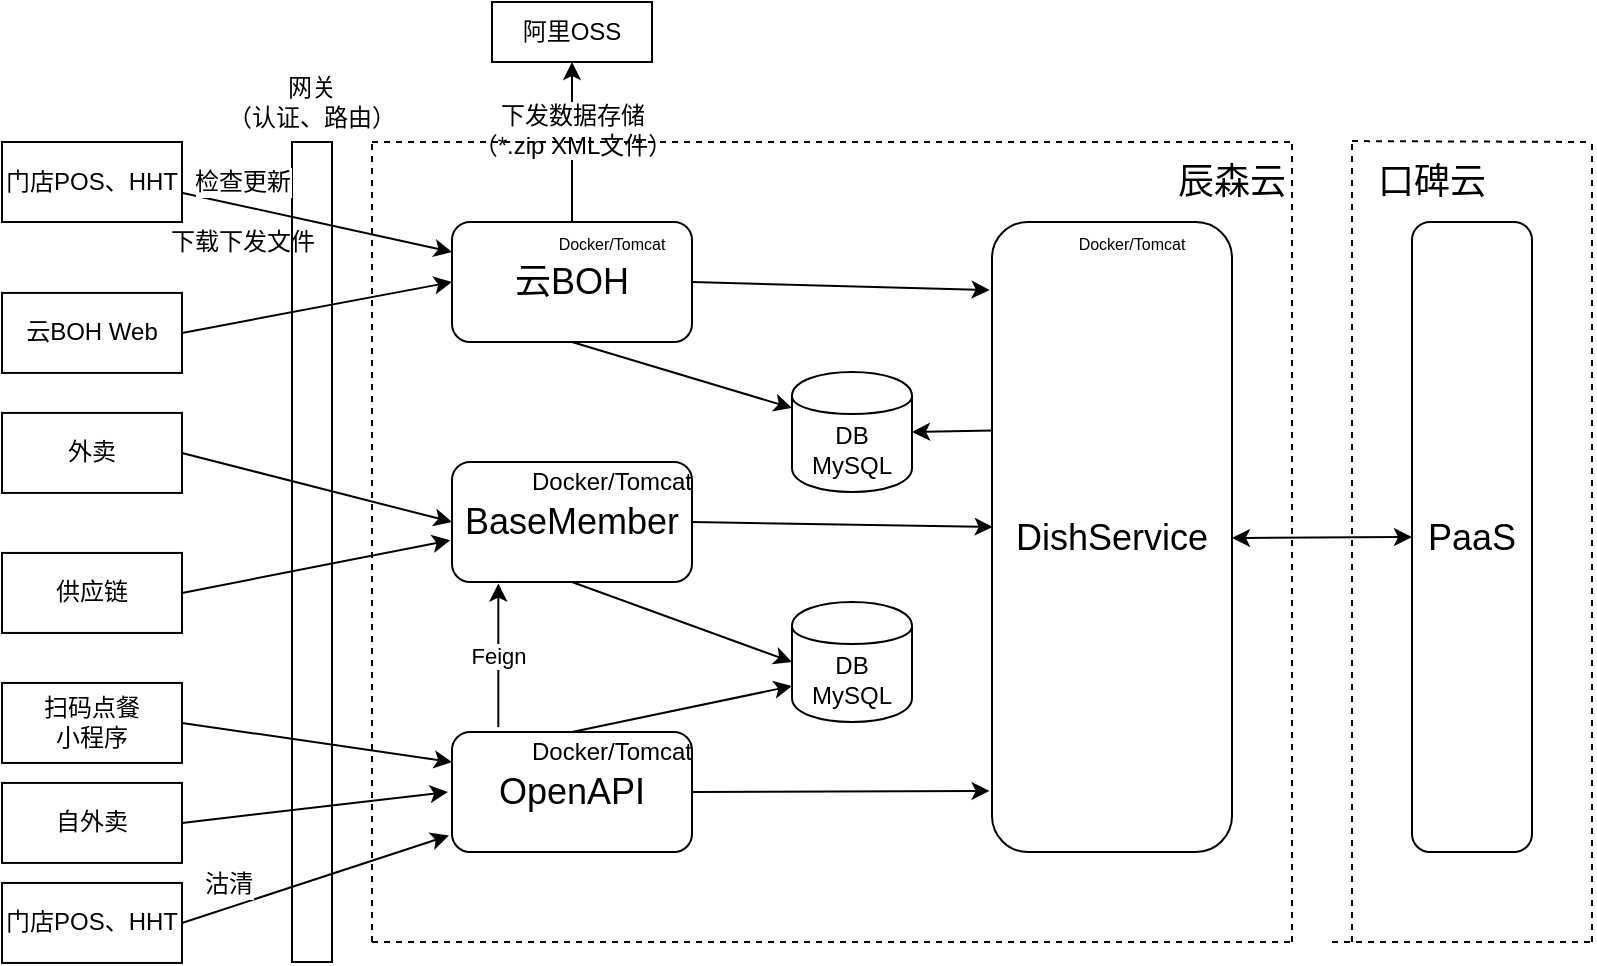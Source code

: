 <mxfile version="12.9.6" type="github">
  <diagram id="JYV548CYXWIpr-VKd4Yt" name="Page-1">
    <mxGraphModel dx="892" dy="498" grid="1" gridSize="10" guides="1" tooltips="1" connect="1" arrows="1" fold="1" page="1" pageScale="1" pageWidth="827" pageHeight="1169" math="0" shadow="0">
      <root>
        <mxCell id="0" />
        <mxCell id="1" parent="0" />
        <mxCell id="UL94JRI4lYugeWnxYpsU-2" value="DB&lt;br&gt;MySQL" style="shape=cylinder;whiteSpace=wrap;html=1;boundedLbl=1;backgroundOutline=1;" parent="1" vertex="1">
          <mxGeometry x="500" y="335" width="60" height="60" as="geometry" />
        </mxCell>
        <mxCell id="UL94JRI4lYugeWnxYpsU-19" value="&lt;font style=&quot;font-size: 18px&quot;&gt;BaseMember&lt;/font&gt;" style="rounded=1;whiteSpace=wrap;html=1;" parent="1" vertex="1">
          <mxGeometry x="330" y="265" width="120" height="60" as="geometry" />
        </mxCell>
        <mxCell id="UL94JRI4lYugeWnxYpsU-20" value="&lt;font style=&quot;font-size: 18px&quot;&gt;OpenAPI&lt;/font&gt;" style="rounded=1;whiteSpace=wrap;html=1;" parent="1" vertex="1">
          <mxGeometry x="330" y="400" width="120" height="60" as="geometry" />
        </mxCell>
        <mxCell id="UL94JRI4lYugeWnxYpsU-21" value="" style="endArrow=classic;html=1;exitX=0.25;exitY=0;exitDx=0;exitDy=0;entryX=0;entryY=0.7;entryDx=0;entryDy=0;" parent="1" source="UL94JRI4lYugeWnxYpsU-25" target="UL94JRI4lYugeWnxYpsU-2" edge="1">
          <mxGeometry width="50" height="50" relative="1" as="geometry">
            <mxPoint x="550" y="375" as="sourcePoint" />
            <mxPoint x="600" y="325" as="targetPoint" />
          </mxGeometry>
        </mxCell>
        <mxCell id="UL94JRI4lYugeWnxYpsU-22" value="" style="endArrow=classic;html=1;exitX=0.5;exitY=1;exitDx=0;exitDy=0;entryX=0;entryY=0.5;entryDx=0;entryDy=0;" parent="1" source="UL94JRI4lYugeWnxYpsU-19" target="UL94JRI4lYugeWnxYpsU-2" edge="1">
          <mxGeometry width="50" height="50" relative="1" as="geometry">
            <mxPoint x="550" y="375" as="sourcePoint" />
            <mxPoint x="600" y="325" as="targetPoint" />
          </mxGeometry>
        </mxCell>
        <mxCell id="UL94JRI4lYugeWnxYpsU-23" value="Feign" style="endArrow=classic;html=1;exitX=0.193;exitY=-0.04;exitDx=0;exitDy=0;exitPerimeter=0;entryX=0.193;entryY=1.013;entryDx=0;entryDy=0;entryPerimeter=0;" parent="1" source="UL94JRI4lYugeWnxYpsU-20" target="UL94JRI4lYugeWnxYpsU-19" edge="1">
          <mxGeometry width="50" height="50" relative="1" as="geometry">
            <mxPoint x="550" y="375" as="sourcePoint" />
            <mxPoint x="600" y="325" as="targetPoint" />
          </mxGeometry>
        </mxCell>
        <mxCell id="UL94JRI4lYugeWnxYpsU-24" value="Docker/Tomcat" style="text;html=1;strokeColor=none;fillColor=none;align=center;verticalAlign=middle;whiteSpace=wrap;rounded=0;" parent="1" vertex="1">
          <mxGeometry x="370" y="265" width="80" height="20" as="geometry" />
        </mxCell>
        <mxCell id="UL94JRI4lYugeWnxYpsU-25" value="Docker/Tomcat" style="text;html=1;strokeColor=none;fillColor=none;align=center;verticalAlign=middle;whiteSpace=wrap;rounded=0;" parent="1" vertex="1">
          <mxGeometry x="370" y="400" width="80" height="20" as="geometry" />
        </mxCell>
        <mxCell id="UL94JRI4lYugeWnxYpsU-26" value="阿里OSS" style="rounded=0;whiteSpace=wrap;html=1;" parent="1" vertex="1">
          <mxGeometry x="350" y="35" width="80" height="30" as="geometry" />
        </mxCell>
        <mxCell id="UL94JRI4lYugeWnxYpsU-27" value="外卖" style="rounded=0;whiteSpace=wrap;html=1;" parent="1" vertex="1">
          <mxGeometry x="105" y="240.47" width="90" height="40" as="geometry" />
        </mxCell>
        <mxCell id="UL94JRI4lYugeWnxYpsU-28" value="供应链" style="rounded=0;whiteSpace=wrap;html=1;" parent="1" vertex="1">
          <mxGeometry x="105" y="310.47" width="90" height="40" as="geometry" />
        </mxCell>
        <mxCell id="UL94JRI4lYugeWnxYpsU-29" value="扫码点餐&lt;br&gt;小程序" style="rounded=0;whiteSpace=wrap;html=1;" parent="1" vertex="1">
          <mxGeometry x="105" y="375.47" width="90" height="40" as="geometry" />
        </mxCell>
        <mxCell id="UL94JRI4lYugeWnxYpsU-30" value="自外卖" style="rounded=0;whiteSpace=wrap;html=1;" parent="1" vertex="1">
          <mxGeometry x="105" y="425.47" width="90" height="40" as="geometry" />
        </mxCell>
        <mxCell id="UL94JRI4lYugeWnxYpsU-31" value="" style="rounded=0;whiteSpace=wrap;html=1;" parent="1" vertex="1">
          <mxGeometry x="250" y="105" width="20" height="410" as="geometry" />
        </mxCell>
        <mxCell id="UL94JRI4lYugeWnxYpsU-32" value="网关&lt;br&gt;（认证、路由）" style="text;html=1;strokeColor=none;fillColor=none;align=center;verticalAlign=middle;whiteSpace=wrap;rounded=0;" parent="1" vertex="1">
          <mxGeometry x="215" y="75" width="90" height="20" as="geometry" />
        </mxCell>
        <mxCell id="UL94JRI4lYugeWnxYpsU-33" value="" style="endArrow=classic;html=1;exitX=1;exitY=0.5;exitDx=0;exitDy=0;entryX=0;entryY=0.5;entryDx=0;entryDy=0;" parent="1" source="UL94JRI4lYugeWnxYpsU-27" target="UL94JRI4lYugeWnxYpsU-19" edge="1">
          <mxGeometry width="50" height="50" relative="1" as="geometry">
            <mxPoint x="550" y="335" as="sourcePoint" />
            <mxPoint x="600" y="285" as="targetPoint" />
          </mxGeometry>
        </mxCell>
        <mxCell id="UL94JRI4lYugeWnxYpsU-34" value="" style="endArrow=classic;html=1;exitX=1;exitY=0.5;exitDx=0;exitDy=0;entryX=-0.007;entryY=0.653;entryDx=0;entryDy=0;entryPerimeter=0;" parent="1" source="UL94JRI4lYugeWnxYpsU-28" target="UL94JRI4lYugeWnxYpsU-19" edge="1">
          <mxGeometry width="50" height="50" relative="1" as="geometry">
            <mxPoint x="550" y="335" as="sourcePoint" />
            <mxPoint x="320" y="235" as="targetPoint" />
          </mxGeometry>
        </mxCell>
        <mxCell id="UL94JRI4lYugeWnxYpsU-35" value="" style="endArrow=classic;html=1;exitX=1;exitY=0.5;exitDx=0;exitDy=0;entryX=0;entryY=0.25;entryDx=0;entryDy=0;" parent="1" source="UL94JRI4lYugeWnxYpsU-29" target="UL94JRI4lYugeWnxYpsU-20" edge="1">
          <mxGeometry width="50" height="50" relative="1" as="geometry">
            <mxPoint x="550" y="335" as="sourcePoint" />
            <mxPoint x="600" y="285" as="targetPoint" />
          </mxGeometry>
        </mxCell>
        <mxCell id="UL94JRI4lYugeWnxYpsU-36" value="" style="endArrow=classic;html=1;exitX=1;exitY=0.5;exitDx=0;exitDy=0;" parent="1" source="UL94JRI4lYugeWnxYpsU-30" edge="1">
          <mxGeometry width="50" height="50" relative="1" as="geometry">
            <mxPoint x="550" y="335" as="sourcePoint" />
            <mxPoint x="328" y="430" as="targetPoint" />
          </mxGeometry>
        </mxCell>
        <mxCell id="UL94JRI4lYugeWnxYpsU-37" value="" style="endArrow=none;dashed=1;html=1;" parent="1" edge="1">
          <mxGeometry width="50" height="50" relative="1" as="geometry">
            <mxPoint x="290" y="505" as="sourcePoint" />
            <mxPoint x="290" y="105" as="targetPoint" />
          </mxGeometry>
        </mxCell>
        <mxCell id="UL94JRI4lYugeWnxYpsU-39" value="" style="endArrow=none;dashed=1;html=1;" parent="1" edge="1">
          <mxGeometry width="50" height="50" relative="1" as="geometry">
            <mxPoint x="750" y="505" as="sourcePoint" />
            <mxPoint x="750" y="105" as="targetPoint" />
          </mxGeometry>
        </mxCell>
        <mxCell id="UL94JRI4lYugeWnxYpsU-40" value="" style="endArrow=none;dashed=1;html=1;" parent="1" edge="1">
          <mxGeometry width="50" height="50" relative="1" as="geometry">
            <mxPoint x="290" y="505" as="sourcePoint" />
            <mxPoint x="750" y="505" as="targetPoint" />
          </mxGeometry>
        </mxCell>
        <mxCell id="UL94JRI4lYugeWnxYpsU-51" value="&lt;font style=&quot;font-size: 18px&quot;&gt;云BOH&lt;/font&gt;" style="rounded=1;whiteSpace=wrap;html=1;" parent="1" vertex="1">
          <mxGeometry x="330" y="145" width="120" height="60" as="geometry" />
        </mxCell>
        <mxCell id="UL94JRI4lYugeWnxYpsU-52" value="&lt;font style=&quot;font-size: 8px&quot;&gt;Docker/Tomcat&lt;/font&gt;" style="text;html=1;strokeColor=none;fillColor=none;align=center;verticalAlign=middle;whiteSpace=wrap;rounded=0;shadow=1;" parent="1" vertex="1">
          <mxGeometry x="370" y="145" width="80" height="20" as="geometry" />
        </mxCell>
        <mxCell id="UL94JRI4lYugeWnxYpsU-53" value="云BOH Web" style="rounded=0;whiteSpace=wrap;html=1;" parent="1" vertex="1">
          <mxGeometry x="105" y="180.47" width="90" height="40" as="geometry" />
        </mxCell>
        <mxCell id="UL94JRI4lYugeWnxYpsU-54" value="" style="endArrow=classic;html=1;entryX=0;entryY=0.5;entryDx=0;entryDy=0;exitX=1;exitY=0.5;exitDx=0;exitDy=0;" parent="1" source="UL94JRI4lYugeWnxYpsU-53" target="UL94JRI4lYugeWnxYpsU-51" edge="1">
          <mxGeometry width="50" height="50" relative="1" as="geometry">
            <mxPoint x="450" y="335" as="sourcePoint" />
            <mxPoint x="500" y="285" as="targetPoint" />
          </mxGeometry>
        </mxCell>
        <mxCell id="UL94JRI4lYugeWnxYpsU-55" value="DB&lt;br&gt;MySQL" style="shape=cylinder;whiteSpace=wrap;html=1;boundedLbl=1;backgroundOutline=1;" parent="1" vertex="1">
          <mxGeometry x="500" y="220" width="60" height="60" as="geometry" />
        </mxCell>
        <mxCell id="UL94JRI4lYugeWnxYpsU-56" value="" style="endArrow=classic;html=1;entryX=0;entryY=0.3;entryDx=0;entryDy=0;exitX=0.5;exitY=1;exitDx=0;exitDy=0;" parent="1" source="UL94JRI4lYugeWnxYpsU-51" target="UL94JRI4lYugeWnxYpsU-55" edge="1">
          <mxGeometry width="50" height="50" relative="1" as="geometry">
            <mxPoint x="450" y="335" as="sourcePoint" />
            <mxPoint x="500" y="285" as="targetPoint" />
          </mxGeometry>
        </mxCell>
        <mxCell id="UL94JRI4lYugeWnxYpsU-57" value="&lt;span style=&quot;font-size: 18px&quot;&gt;DishService&lt;/span&gt;" style="rounded=1;whiteSpace=wrap;html=1;" parent="1" vertex="1">
          <mxGeometry x="600" y="145" width="120" height="315" as="geometry" />
        </mxCell>
        <mxCell id="UL94JRI4lYugeWnxYpsU-58" value="&lt;font style=&quot;font-size: 8px&quot;&gt;Docker/Tomcat&lt;/font&gt;" style="text;html=1;strokeColor=none;fillColor=none;align=center;verticalAlign=middle;whiteSpace=wrap;rounded=0;shadow=1;" parent="1" vertex="1">
          <mxGeometry x="630" y="145" width="80" height="20" as="geometry" />
        </mxCell>
        <mxCell id="UL94JRI4lYugeWnxYpsU-59" value="" style="endArrow=classic;html=1;entryX=-0.01;entryY=0.108;entryDx=0;entryDy=0;entryPerimeter=0;exitX=1;exitY=0.5;exitDx=0;exitDy=0;" parent="1" source="UL94JRI4lYugeWnxYpsU-51" target="UL94JRI4lYugeWnxYpsU-57" edge="1">
          <mxGeometry width="50" height="50" relative="1" as="geometry">
            <mxPoint x="450" y="335" as="sourcePoint" />
            <mxPoint x="500" y="285" as="targetPoint" />
          </mxGeometry>
        </mxCell>
        <mxCell id="UL94JRI4lYugeWnxYpsU-60" value="" style="endArrow=classic;html=1;entryX=0.003;entryY=0.484;entryDx=0;entryDy=0;exitX=1;exitY=0.5;exitDx=0;exitDy=0;entryPerimeter=0;" parent="1" source="UL94JRI4lYugeWnxYpsU-19" target="UL94JRI4lYugeWnxYpsU-57" edge="1">
          <mxGeometry width="50" height="50" relative="1" as="geometry">
            <mxPoint x="450" y="335" as="sourcePoint" />
            <mxPoint x="500" y="285" as="targetPoint" />
          </mxGeometry>
        </mxCell>
        <mxCell id="UL94JRI4lYugeWnxYpsU-61" value="" style="endArrow=classic;html=1;entryX=-0.01;entryY=0.903;entryDx=0;entryDy=0;entryPerimeter=0;exitX=1;exitY=0.5;exitDx=0;exitDy=0;" parent="1" source="UL94JRI4lYugeWnxYpsU-20" target="UL94JRI4lYugeWnxYpsU-57" edge="1">
          <mxGeometry width="50" height="50" relative="1" as="geometry">
            <mxPoint x="450" y="335" as="sourcePoint" />
            <mxPoint x="500" y="285" as="targetPoint" />
          </mxGeometry>
        </mxCell>
        <mxCell id="UL94JRI4lYugeWnxYpsU-62" value="&lt;font style=&quot;font-size: 18px&quot;&gt;辰森云&lt;/font&gt;" style="text;html=1;strokeColor=none;fillColor=none;align=center;verticalAlign=middle;whiteSpace=wrap;rounded=0;" parent="1" vertex="1">
          <mxGeometry x="690" y="114.53" width="60" height="20" as="geometry" />
        </mxCell>
        <mxCell id="UL94JRI4lYugeWnxYpsU-72" value="" style="endArrow=none;dashed=1;html=1;" parent="1" edge="1">
          <mxGeometry width="50" height="50" relative="1" as="geometry">
            <mxPoint x="780" y="505" as="sourcePoint" />
            <mxPoint x="780" y="104.53" as="targetPoint" />
          </mxGeometry>
        </mxCell>
        <mxCell id="UL94JRI4lYugeWnxYpsU-73" value="" style="endArrow=none;dashed=1;html=1;" parent="1" edge="1">
          <mxGeometry width="50" height="50" relative="1" as="geometry">
            <mxPoint x="780" y="104.53" as="sourcePoint" />
            <mxPoint x="900" y="105" as="targetPoint" />
          </mxGeometry>
        </mxCell>
        <mxCell id="UL94JRI4lYugeWnxYpsU-74" value="" style="endArrow=none;dashed=1;html=1;" parent="1" edge="1">
          <mxGeometry width="50" height="50" relative="1" as="geometry">
            <mxPoint x="900" y="505" as="sourcePoint" />
            <mxPoint x="900" y="105" as="targetPoint" />
          </mxGeometry>
        </mxCell>
        <mxCell id="UL94JRI4lYugeWnxYpsU-75" value="" style="endArrow=none;dashed=1;html=1;" parent="1" edge="1">
          <mxGeometry width="50" height="50" relative="1" as="geometry">
            <mxPoint x="770" y="505" as="sourcePoint" />
            <mxPoint x="900" y="505" as="targetPoint" />
          </mxGeometry>
        </mxCell>
        <mxCell id="UL94JRI4lYugeWnxYpsU-76" value="&lt;font style=&quot;font-size: 18px&quot;&gt;口碑云&lt;/font&gt;" style="text;html=1;strokeColor=none;fillColor=none;align=center;verticalAlign=middle;whiteSpace=wrap;rounded=0;" parent="1" vertex="1">
          <mxGeometry x="790" y="114.53" width="60" height="20" as="geometry" />
        </mxCell>
        <mxCell id="UL94JRI4lYugeWnxYpsU-77" value="&lt;span style=&quot;font-size: 18px&quot;&gt;PaaS&lt;/span&gt;" style="rounded=1;whiteSpace=wrap;html=1;" parent="1" vertex="1">
          <mxGeometry x="810" y="145" width="60" height="315" as="geometry" />
        </mxCell>
        <mxCell id="UL94JRI4lYugeWnxYpsU-81" value="" style="endArrow=classic;html=1;entryX=0.5;entryY=1;entryDx=0;entryDy=0;" parent="1" target="UL94JRI4lYugeWnxYpsU-26" edge="1">
          <mxGeometry width="50" height="50" relative="1" as="geometry">
            <mxPoint x="390" y="145" as="sourcePoint" />
            <mxPoint x="435" y="95" as="targetPoint" />
          </mxGeometry>
        </mxCell>
        <mxCell id="UL94JRI4lYugeWnxYpsU-82" value="下发数据存储&lt;br&gt;（*.zip XML文件）" style="text;html=1;align=center;verticalAlign=middle;resizable=0;points=[];labelBackgroundColor=#ffffff;" parent="UL94JRI4lYugeWnxYpsU-81" vertex="1" connectable="0">
          <mxGeometry x="0.086" y="-2" relative="1" as="geometry">
            <mxPoint x="-2" y="-2.4" as="offset" />
          </mxGeometry>
        </mxCell>
        <mxCell id="UL94JRI4lYugeWnxYpsU-38" value="" style="endArrow=none;dashed=1;html=1;" parent="1" edge="1">
          <mxGeometry width="50" height="50" relative="1" as="geometry">
            <mxPoint x="290" y="105" as="sourcePoint" />
            <mxPoint x="750" y="105" as="targetPoint" />
          </mxGeometry>
        </mxCell>
        <mxCell id="UL94JRI4lYugeWnxYpsU-84" value="门店POS、HHT" style="rounded=0;whiteSpace=wrap;html=1;" parent="1" vertex="1">
          <mxGeometry x="105" y="105" width="90" height="40" as="geometry" />
        </mxCell>
        <mxCell id="UL94JRI4lYugeWnxYpsU-87" value="门店POS、HHT" style="rounded=0;whiteSpace=wrap;html=1;" parent="1" vertex="1">
          <mxGeometry x="105" y="475.47" width="90" height="40" as="geometry" />
        </mxCell>
        <mxCell id="UL94JRI4lYugeWnxYpsU-88" value="" style="endArrow=classic;html=1;exitX=1;exitY=0.5;exitDx=0;exitDy=0;entryX=-0.013;entryY=0.863;entryDx=0;entryDy=0;entryPerimeter=0;" parent="1" source="UL94JRI4lYugeWnxYpsU-87" target="UL94JRI4lYugeWnxYpsU-20" edge="1">
          <mxGeometry width="50" height="50" relative="1" as="geometry">
            <mxPoint x="520" y="365" as="sourcePoint" />
            <mxPoint x="570" y="315" as="targetPoint" />
          </mxGeometry>
        </mxCell>
        <mxCell id="UL94JRI4lYugeWnxYpsU-89" value="沽清" style="text;html=1;align=center;verticalAlign=middle;resizable=0;points=[];labelBackgroundColor=#ffffff;" parent="UL94JRI4lYugeWnxYpsU-88" vertex="1" connectable="0">
          <mxGeometry x="-0.584" y="-3" relative="1" as="geometry">
            <mxPoint x="-5.83" y="-13.77" as="offset" />
          </mxGeometry>
        </mxCell>
        <mxCell id="UL94JRI4lYugeWnxYpsU-90" value="" style="endArrow=classic;html=1;entryX=1;entryY=0.5;entryDx=0;entryDy=0;exitX=0.003;exitY=0.331;exitDx=0;exitDy=0;exitPerimeter=0;" parent="1" source="UL94JRI4lYugeWnxYpsU-57" target="UL94JRI4lYugeWnxYpsU-55" edge="1">
          <mxGeometry width="50" height="50" relative="1" as="geometry">
            <mxPoint x="520" y="325" as="sourcePoint" />
            <mxPoint x="570" y="275" as="targetPoint" />
          </mxGeometry>
        </mxCell>
        <mxCell id="UL94JRI4lYugeWnxYpsU-91" value="" style="endArrow=classic;html=1;exitX=1.004;exitY=0.637;exitDx=0;exitDy=0;entryX=0;entryY=0.25;entryDx=0;entryDy=0;exitPerimeter=0;" parent="1" source="UL94JRI4lYugeWnxYpsU-84" target="UL94JRI4lYugeWnxYpsU-51" edge="1">
          <mxGeometry width="50" height="50" relative="1" as="geometry">
            <mxPoint x="520" y="295" as="sourcePoint" />
            <mxPoint x="570" y="245" as="targetPoint" />
          </mxGeometry>
        </mxCell>
        <mxCell id="UL94JRI4lYugeWnxYpsU-92" value="检查更新" style="text;html=1;align=center;verticalAlign=middle;resizable=0;points=[];labelBackgroundColor=#ffffff;" parent="UL94JRI4lYugeWnxYpsU-91" vertex="1" connectable="0">
          <mxGeometry x="0.418" y="2" relative="1" as="geometry">
            <mxPoint x="-66.12" y="-24.43" as="offset" />
          </mxGeometry>
        </mxCell>
        <mxCell id="UL94JRI4lYugeWnxYpsU-93" value="" style="endArrow=classic;startArrow=classic;html=1;entryX=0;entryY=0.5;entryDx=0;entryDy=0;" parent="1" target="UL94JRI4lYugeWnxYpsU-77" edge="1">
          <mxGeometry width="50" height="50" relative="1" as="geometry">
            <mxPoint x="720" y="303" as="sourcePoint" />
            <mxPoint x="540" y="250" as="targetPoint" />
          </mxGeometry>
        </mxCell>
        <mxCell id="wgqTB2I-rhBlH_zggTSz-1" value="下载下发文件" style="text;html=1;align=center;verticalAlign=middle;resizable=0;points=[];autosize=1;" vertex="1" parent="1">
          <mxGeometry x="180" y="145" width="90" height="20" as="geometry" />
        </mxCell>
      </root>
    </mxGraphModel>
  </diagram>
</mxfile>

